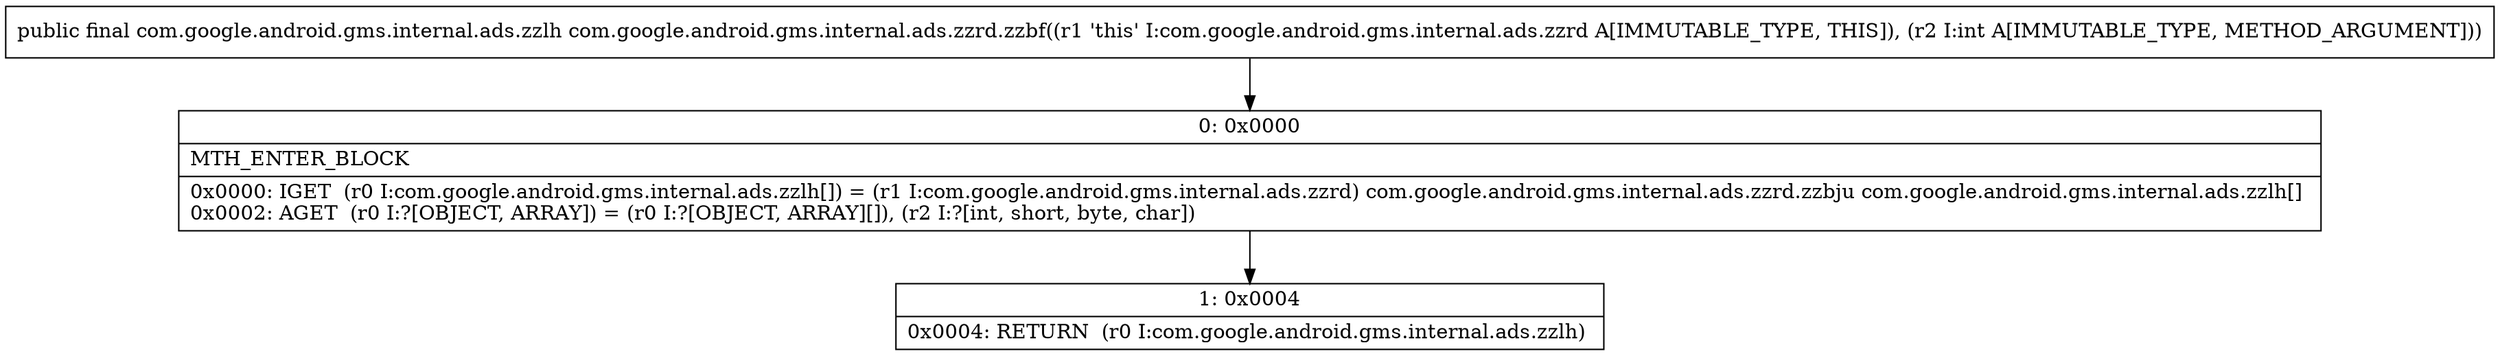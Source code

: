 digraph "CFG forcom.google.android.gms.internal.ads.zzrd.zzbf(I)Lcom\/google\/android\/gms\/internal\/ads\/zzlh;" {
Node_0 [shape=record,label="{0\:\ 0x0000|MTH_ENTER_BLOCK\l|0x0000: IGET  (r0 I:com.google.android.gms.internal.ads.zzlh[]) = (r1 I:com.google.android.gms.internal.ads.zzrd) com.google.android.gms.internal.ads.zzrd.zzbju com.google.android.gms.internal.ads.zzlh[] \l0x0002: AGET  (r0 I:?[OBJECT, ARRAY]) = (r0 I:?[OBJECT, ARRAY][]), (r2 I:?[int, short, byte, char]) \l}"];
Node_1 [shape=record,label="{1\:\ 0x0004|0x0004: RETURN  (r0 I:com.google.android.gms.internal.ads.zzlh) \l}"];
MethodNode[shape=record,label="{public final com.google.android.gms.internal.ads.zzlh com.google.android.gms.internal.ads.zzrd.zzbf((r1 'this' I:com.google.android.gms.internal.ads.zzrd A[IMMUTABLE_TYPE, THIS]), (r2 I:int A[IMMUTABLE_TYPE, METHOD_ARGUMENT])) }"];
MethodNode -> Node_0;
Node_0 -> Node_1;
}

